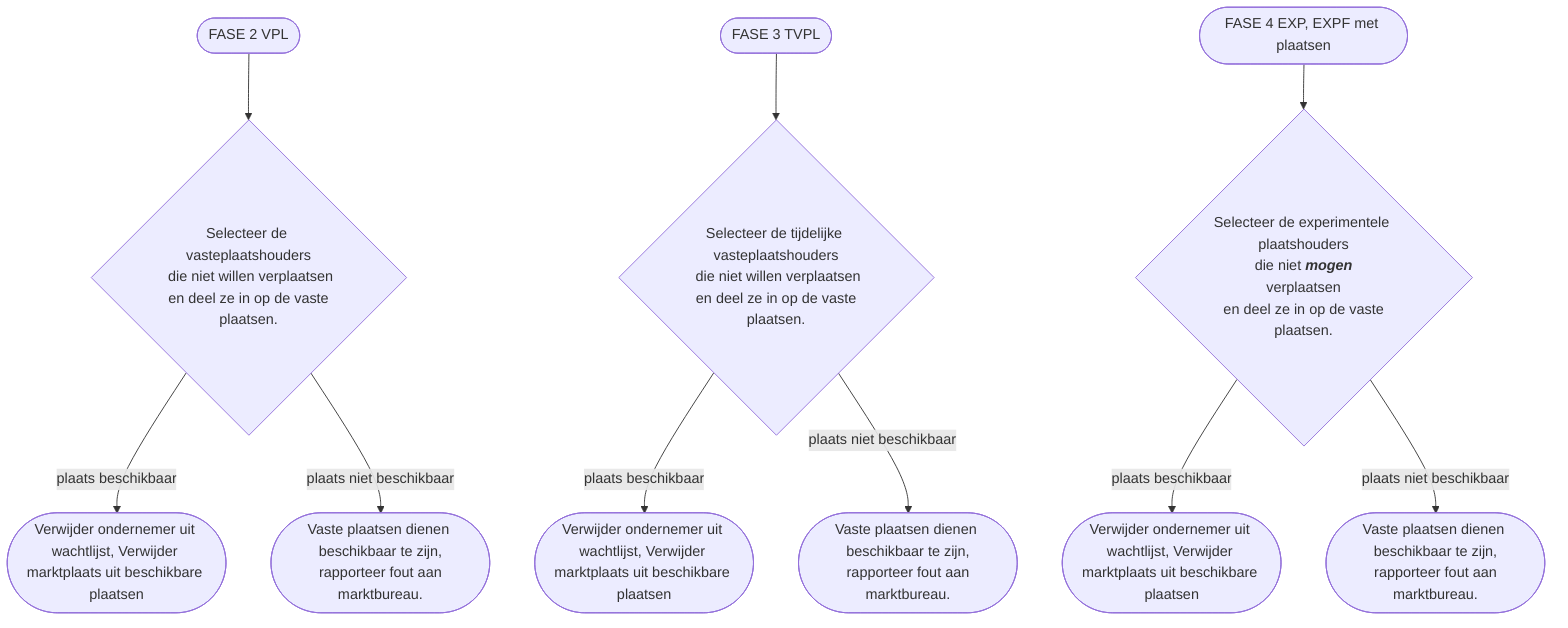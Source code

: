 graph TD
    A([FASE 2 VPL]) -->
	B{Selecteer de vasteplaatshouders<br> die niet willen verplaatsen<br> en deel ze in op de vaste plaatsen.}
    B --plaats beschikbaar--> C([Verwijder ondernemer uit wachtlijst, Verwijder marktplaats uit beschikbare plaatsen])
    B --plaats niet beschikbaar--> D([Vaste plaatsen dienen beschikbaar te zijn,<br> rapporteer fout aan marktbureau.])
    
    A2([FASE 3 TVPL]) -->
	B2{Selecteer de tijdelijke vasteplaatshouders<br> die niet willen verplaatsen<br> en deel ze in op de vaste plaatsen.}
    B2 --plaats beschikbaar--> C2([Verwijder ondernemer uit wachtlijst, Verwijder marktplaats uit beschikbare plaatsen])
    B2 --plaats niet beschikbaar--> D2([Vaste plaatsen dienen beschikbaar te zijn,<br> rapporteer fout aan marktbureau.])
    
    A3([FASE 4 EXP, EXPF met plaatsen]) -->
	B3{Selecteer de experimentele plaatshouders<br> die niet <b><i>mogen</i></b> verplaatsen<br> en deel ze in op de vaste plaatsen.}
    B3 --plaats beschikbaar--> C3([Verwijder ondernemer uit wachtlijst, Verwijder marktplaats uit beschikbare plaatsen])
    B3 --plaats niet beschikbaar--> D3([Vaste plaatsen dienen beschikbaar te zijn,<br> rapporteer fout aan marktbureau.])